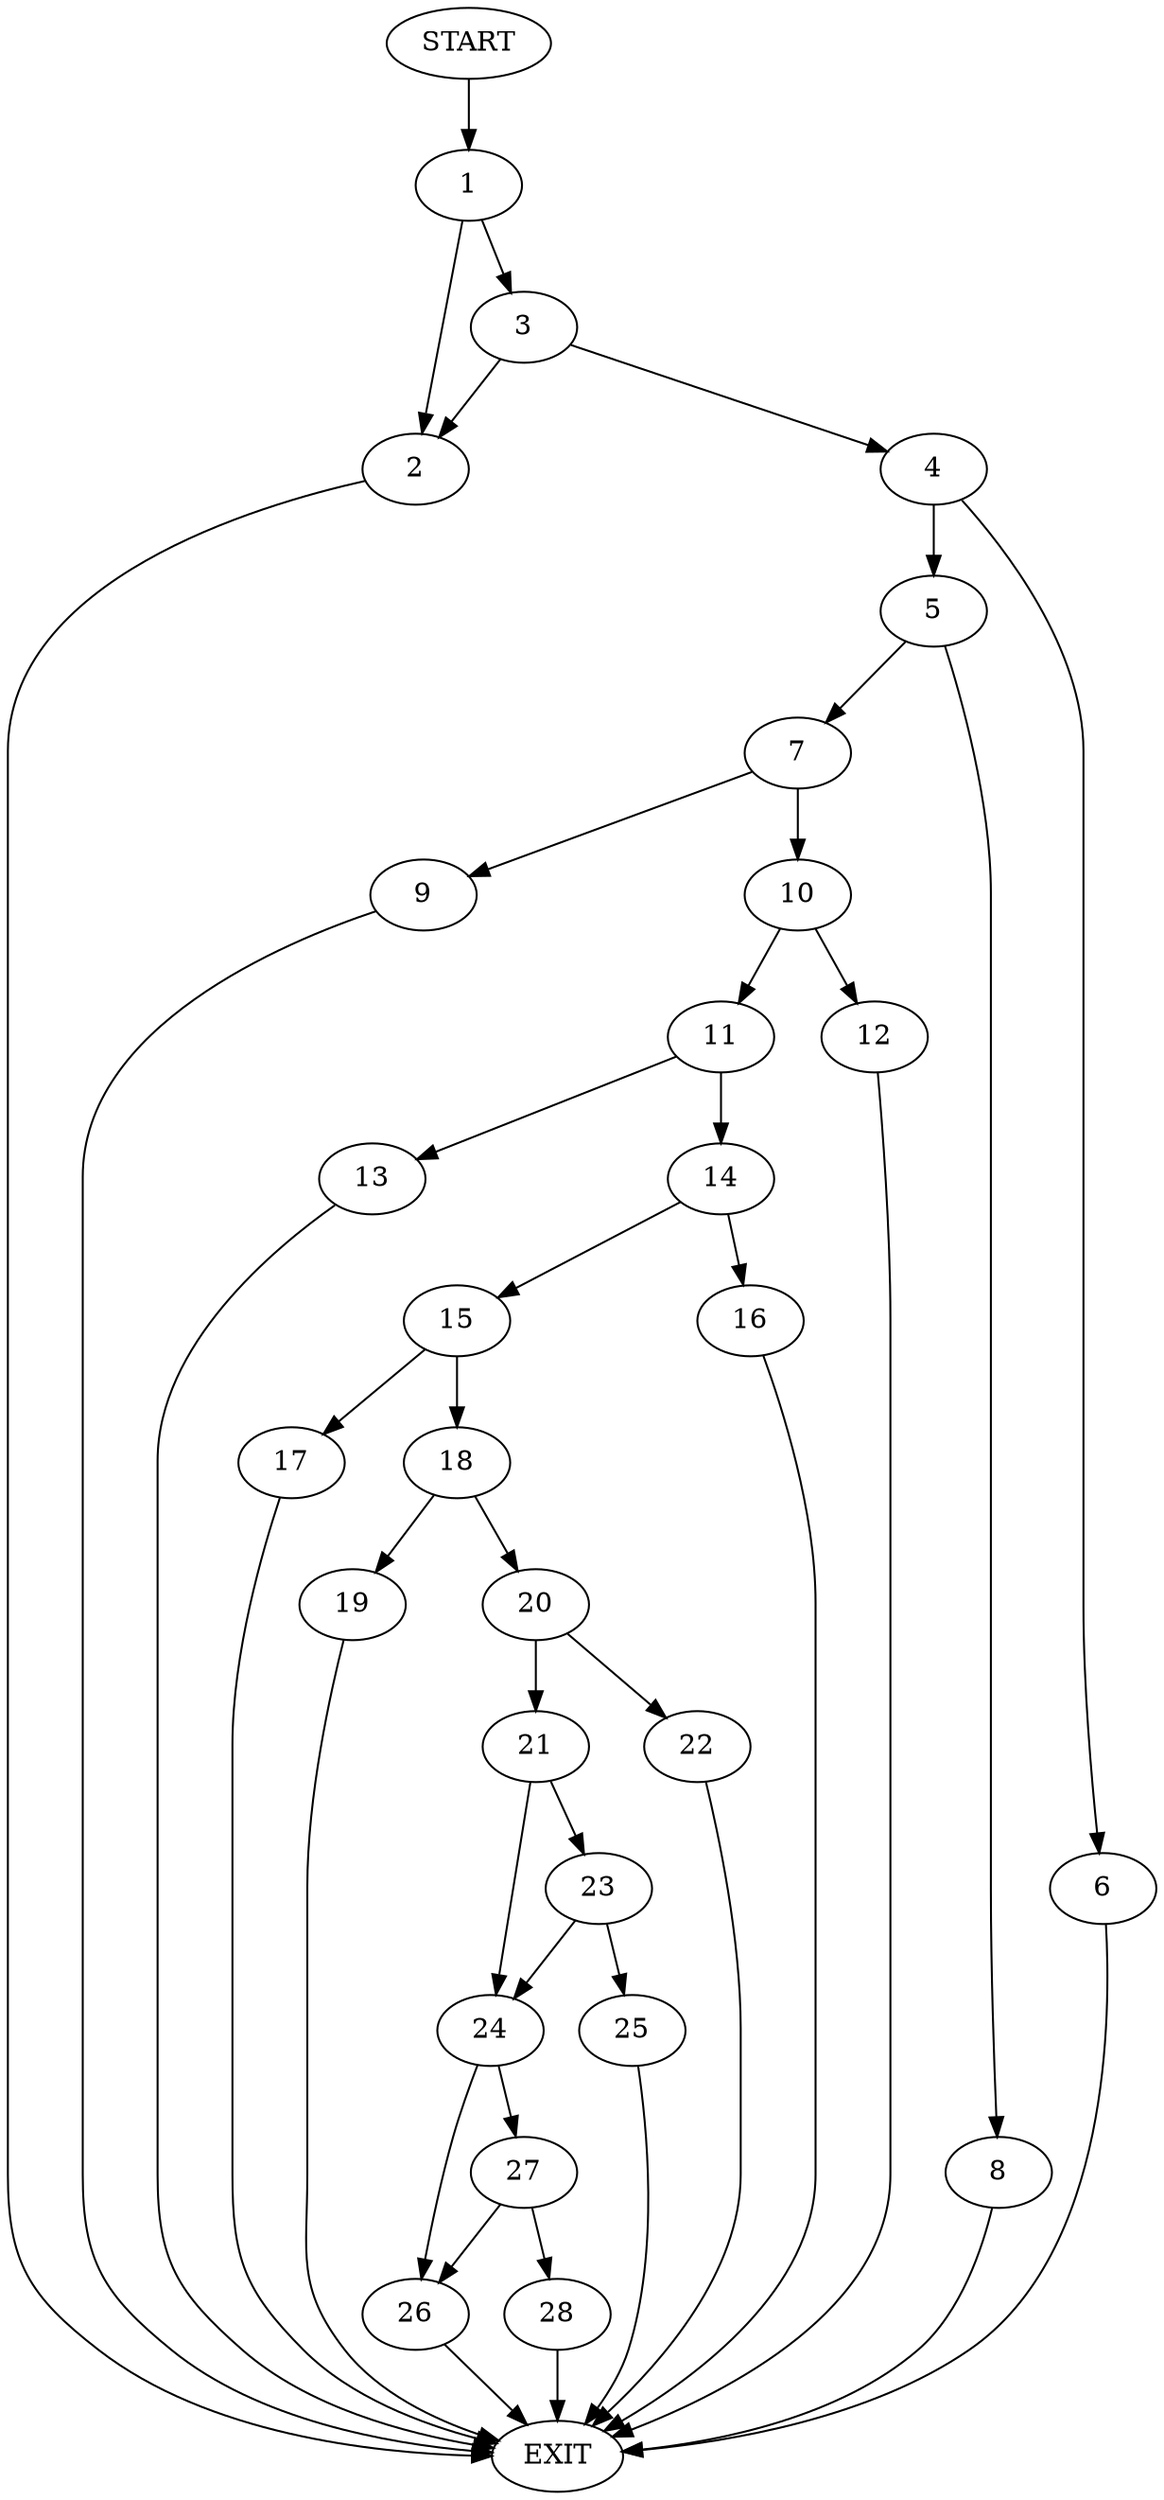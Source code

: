 digraph {
0 [label="START"]
29 [label="EXIT"]
0 -> 1
1 -> 2
1 -> 3
2 -> 29
3 -> 2
3 -> 4
4 -> 5
4 -> 6
6 -> 29
5 -> 7
5 -> 8
7 -> 9
7 -> 10
8 -> 29
9 -> 29
10 -> 11
10 -> 12
11 -> 13
11 -> 14
12 -> 29
14 -> 15
14 -> 16
13 -> 29
15 -> 17
15 -> 18
16 -> 29
18 -> 19
18 -> 20
17 -> 29
20 -> 21
20 -> 22
19 -> 29
21 -> 23
21 -> 24
22 -> 29
23 -> 25
23 -> 24
24 -> 26
24 -> 27
25 -> 29
27 -> 28
27 -> 26
26 -> 29
28 -> 29
}
